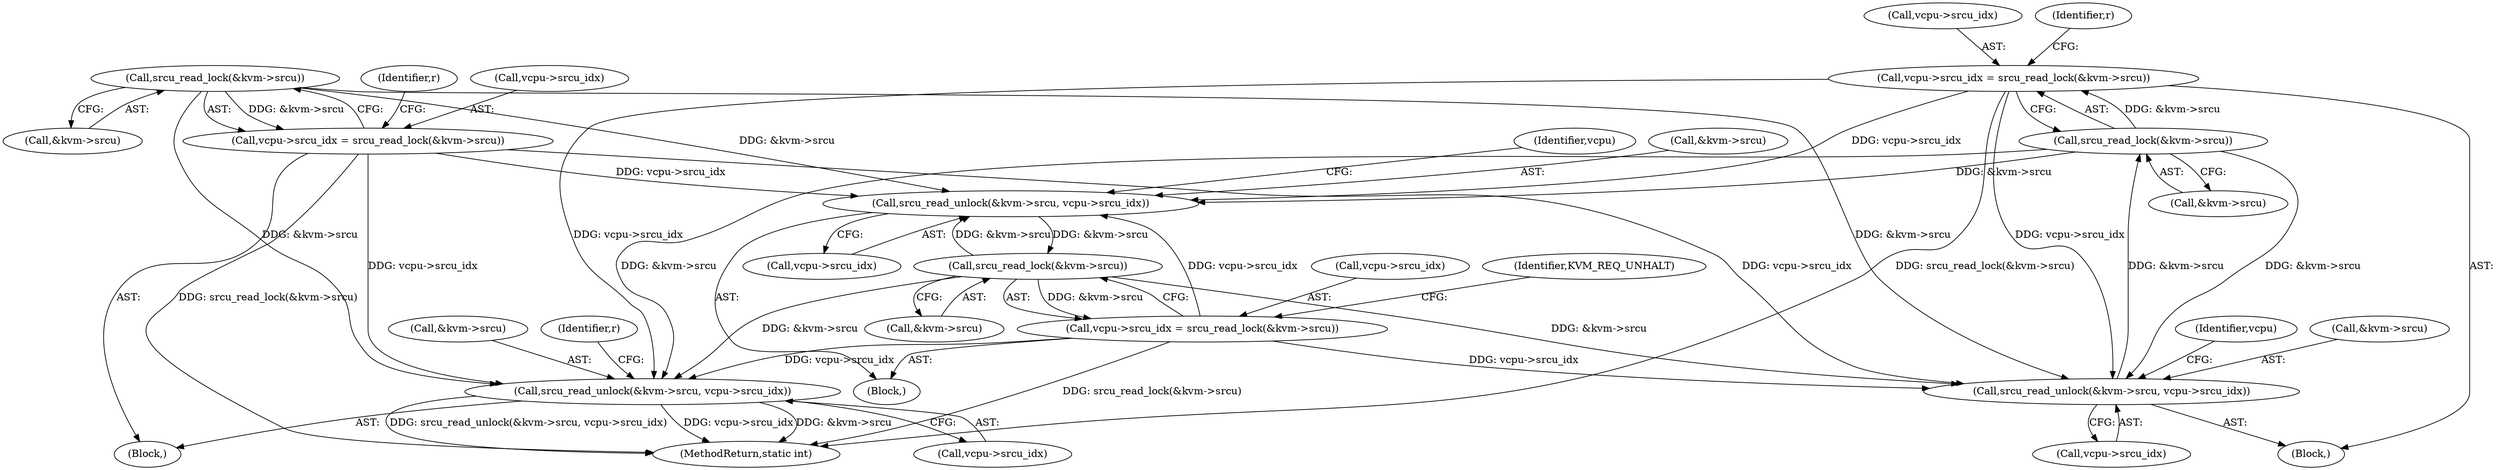 digraph "0_linux_fda4e2e85589191b123d31cdc21fd33ee70f50fd_2@API" {
"1000301" [label="(Call,srcu_read_unlock(&kvm->srcu, vcpu->srcu_idx))"];
"1000114" [label="(Call,srcu_read_lock(&kvm->srcu))"];
"1000296" [label="(Call,srcu_read_lock(&kvm->srcu))"];
"1000282" [label="(Call,srcu_read_unlock(&kvm->srcu, vcpu->srcu_idx))"];
"1000164" [label="(Call,srcu_read_lock(&kvm->srcu))"];
"1000150" [label="(Call,srcu_read_unlock(&kvm->srcu, vcpu->srcu_idx))"];
"1000292" [label="(Call,vcpu->srcu_idx = srcu_read_lock(&kvm->srcu))"];
"1000110" [label="(Call,vcpu->srcu_idx = srcu_read_lock(&kvm->srcu))"];
"1000160" [label="(Call,vcpu->srcu_idx = srcu_read_lock(&kvm->srcu))"];
"1000161" [label="(Call,vcpu->srcu_idx)"];
"1000311" [label="(MethodReturn,static int)"];
"1000164" [label="(Call,srcu_read_lock(&kvm->srcu))"];
"1000296" [label="(Call,srcu_read_lock(&kvm->srcu))"];
"1000160" [label="(Call,vcpu->srcu_idx = srcu_read_lock(&kvm->srcu))"];
"1000165" [label="(Call,&kvm->srcu)"];
"1000302" [label="(Call,&kvm->srcu)"];
"1000149" [label="(Block,)"];
"1000159" [label="(Identifier,vcpu)"];
"1000155" [label="(Call,vcpu->srcu_idx)"];
"1000297" [label="(Call,&kvm->srcu)"];
"1000291" [label="(Identifier,vcpu)"];
"1000306" [label="(Call,vcpu->srcu_idx)"];
"1000150" [label="(Call,srcu_read_unlock(&kvm->srcu, vcpu->srcu_idx))"];
"1000114" [label="(Call,srcu_read_lock(&kvm->srcu))"];
"1000293" [label="(Call,vcpu->srcu_idx)"];
"1000310" [label="(Identifier,r)"];
"1000287" [label="(Call,vcpu->srcu_idx)"];
"1000151" [label="(Call,&kvm->srcu)"];
"1000281" [label="(Block,)"];
"1000292" [label="(Call,vcpu->srcu_idx = srcu_read_lock(&kvm->srcu))"];
"1000110" [label="(Call,vcpu->srcu_idx = srcu_read_lock(&kvm->srcu))"];
"1000124" [label="(Identifier,r)"];
"1000120" [label="(Identifier,r)"];
"1000301" [label="(Call,srcu_read_unlock(&kvm->srcu, vcpu->srcu_idx))"];
"1000115" [label="(Call,&kvm->srcu)"];
"1000283" [label="(Call,&kvm->srcu)"];
"1000282" [label="(Call,srcu_read_unlock(&kvm->srcu, vcpu->srcu_idx))"];
"1000171" [label="(Identifier,KVM_REQ_UNHALT)"];
"1000102" [label="(Block,)"];
"1000111" [label="(Call,vcpu->srcu_idx)"];
"1000301" -> "1000102"  [label="AST: "];
"1000301" -> "1000306"  [label="CFG: "];
"1000302" -> "1000301"  [label="AST: "];
"1000306" -> "1000301"  [label="AST: "];
"1000310" -> "1000301"  [label="CFG: "];
"1000301" -> "1000311"  [label="DDG: srcu_read_unlock(&kvm->srcu, vcpu->srcu_idx)"];
"1000301" -> "1000311"  [label="DDG: vcpu->srcu_idx"];
"1000301" -> "1000311"  [label="DDG: &kvm->srcu"];
"1000114" -> "1000301"  [label="DDG: &kvm->srcu"];
"1000296" -> "1000301"  [label="DDG: &kvm->srcu"];
"1000164" -> "1000301"  [label="DDG: &kvm->srcu"];
"1000292" -> "1000301"  [label="DDG: vcpu->srcu_idx"];
"1000110" -> "1000301"  [label="DDG: vcpu->srcu_idx"];
"1000160" -> "1000301"  [label="DDG: vcpu->srcu_idx"];
"1000114" -> "1000110"  [label="AST: "];
"1000114" -> "1000115"  [label="CFG: "];
"1000115" -> "1000114"  [label="AST: "];
"1000110" -> "1000114"  [label="CFG: "];
"1000114" -> "1000110"  [label="DDG: &kvm->srcu"];
"1000114" -> "1000150"  [label="DDG: &kvm->srcu"];
"1000114" -> "1000282"  [label="DDG: &kvm->srcu"];
"1000296" -> "1000292"  [label="AST: "];
"1000296" -> "1000297"  [label="CFG: "];
"1000297" -> "1000296"  [label="AST: "];
"1000292" -> "1000296"  [label="CFG: "];
"1000296" -> "1000150"  [label="DDG: &kvm->srcu"];
"1000296" -> "1000282"  [label="DDG: &kvm->srcu"];
"1000296" -> "1000292"  [label="DDG: &kvm->srcu"];
"1000282" -> "1000296"  [label="DDG: &kvm->srcu"];
"1000282" -> "1000281"  [label="AST: "];
"1000282" -> "1000287"  [label="CFG: "];
"1000283" -> "1000282"  [label="AST: "];
"1000287" -> "1000282"  [label="AST: "];
"1000291" -> "1000282"  [label="CFG: "];
"1000164" -> "1000282"  [label="DDG: &kvm->srcu"];
"1000292" -> "1000282"  [label="DDG: vcpu->srcu_idx"];
"1000110" -> "1000282"  [label="DDG: vcpu->srcu_idx"];
"1000160" -> "1000282"  [label="DDG: vcpu->srcu_idx"];
"1000164" -> "1000160"  [label="AST: "];
"1000164" -> "1000165"  [label="CFG: "];
"1000165" -> "1000164"  [label="AST: "];
"1000160" -> "1000164"  [label="CFG: "];
"1000164" -> "1000150"  [label="DDG: &kvm->srcu"];
"1000164" -> "1000160"  [label="DDG: &kvm->srcu"];
"1000150" -> "1000164"  [label="DDG: &kvm->srcu"];
"1000150" -> "1000149"  [label="AST: "];
"1000150" -> "1000155"  [label="CFG: "];
"1000151" -> "1000150"  [label="AST: "];
"1000155" -> "1000150"  [label="AST: "];
"1000159" -> "1000150"  [label="CFG: "];
"1000292" -> "1000150"  [label="DDG: vcpu->srcu_idx"];
"1000110" -> "1000150"  [label="DDG: vcpu->srcu_idx"];
"1000160" -> "1000150"  [label="DDG: vcpu->srcu_idx"];
"1000292" -> "1000281"  [label="AST: "];
"1000293" -> "1000292"  [label="AST: "];
"1000124" -> "1000292"  [label="CFG: "];
"1000292" -> "1000311"  [label="DDG: srcu_read_lock(&kvm->srcu)"];
"1000110" -> "1000102"  [label="AST: "];
"1000111" -> "1000110"  [label="AST: "];
"1000120" -> "1000110"  [label="CFG: "];
"1000110" -> "1000311"  [label="DDG: srcu_read_lock(&kvm->srcu)"];
"1000160" -> "1000149"  [label="AST: "];
"1000161" -> "1000160"  [label="AST: "];
"1000171" -> "1000160"  [label="CFG: "];
"1000160" -> "1000311"  [label="DDG: srcu_read_lock(&kvm->srcu)"];
}
